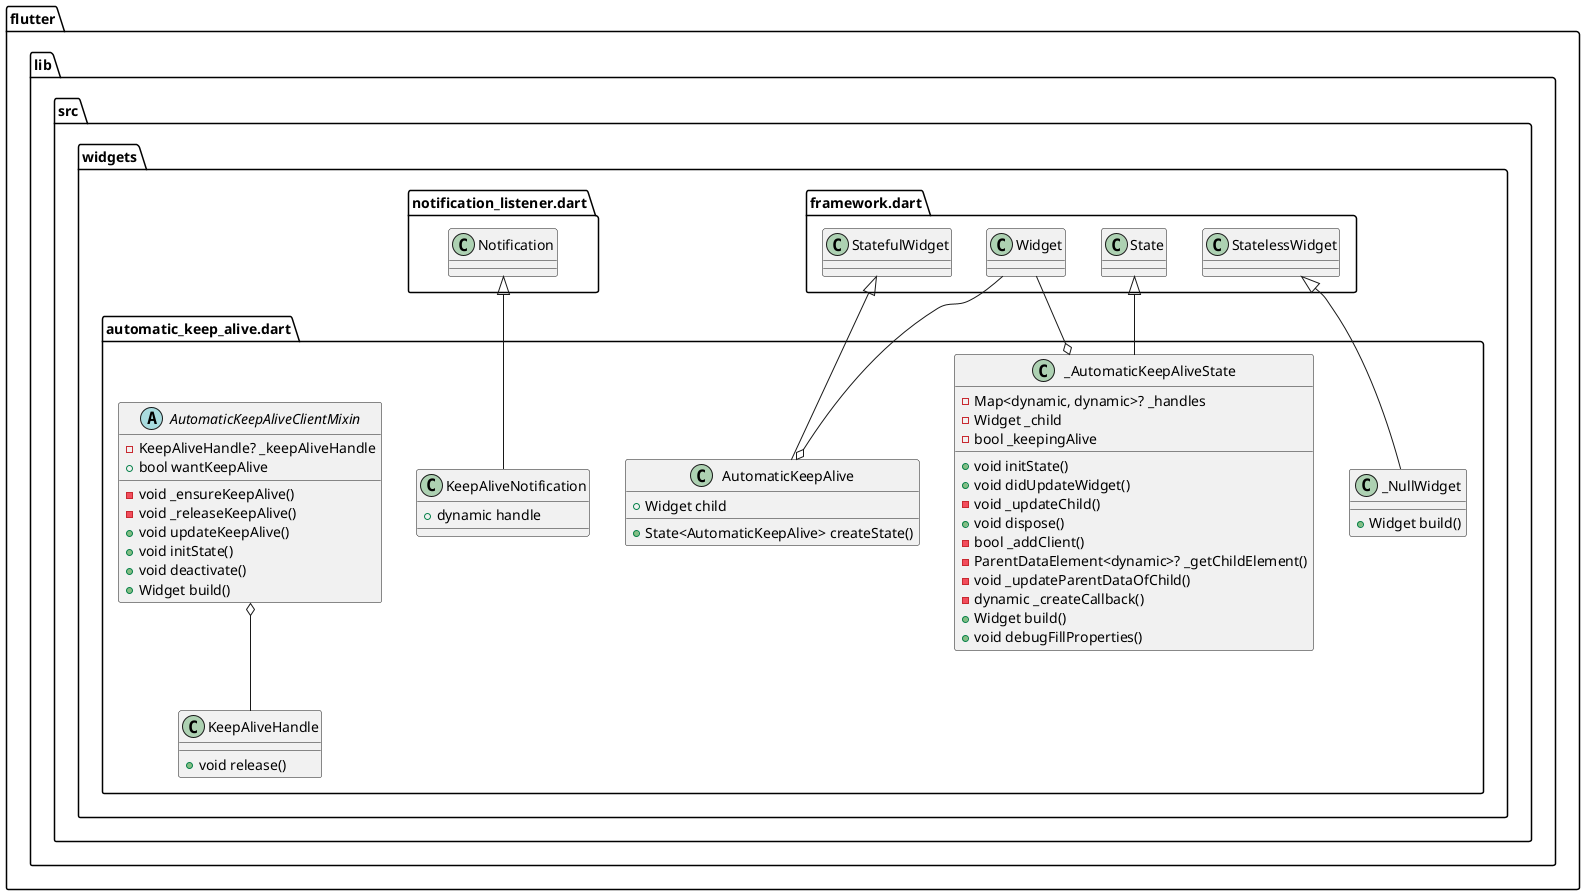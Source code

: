 @startuml
set namespaceSeparator ::

class "flutter::lib::src::widgets::automatic_keep_alive.dart::AutomaticKeepAlive" {
  +Widget child
  +State<AutomaticKeepAlive> createState()
}

"flutter::lib::src::widgets::automatic_keep_alive.dart::AutomaticKeepAlive" o-- "flutter::lib::src::widgets::framework.dart::Widget"
"flutter::lib::src::widgets::framework.dart::StatefulWidget" <|-- "flutter::lib::src::widgets::automatic_keep_alive.dart::AutomaticKeepAlive"

class "flutter::lib::src::widgets::automatic_keep_alive.dart::_AutomaticKeepAliveState" {
  -Map<dynamic, dynamic>? _handles
  -Widget _child
  -bool _keepingAlive
  +void initState()
  +void didUpdateWidget()
  -void _updateChild()
  +void dispose()
  -bool _addClient()
  -ParentDataElement<dynamic>? _getChildElement()
  -void _updateParentDataOfChild()
  -dynamic _createCallback()
  +Widget build()
  +void debugFillProperties()
}

"flutter::lib::src::widgets::automatic_keep_alive.dart::_AutomaticKeepAliveState" o-- "flutter::lib::src::widgets::framework.dart::Widget"
"flutter::lib::src::widgets::framework.dart::State" <|-- "flutter::lib::src::widgets::automatic_keep_alive.dart::_AutomaticKeepAliveState"

class "flutter::lib::src::widgets::automatic_keep_alive.dart::KeepAliveNotification" {
  +dynamic handle
}

"flutter::lib::src::widgets::notification_listener.dart::Notification" <|-- "flutter::lib::src::widgets::automatic_keep_alive.dart::KeepAliveNotification"

class "flutter::lib::src::widgets::automatic_keep_alive.dart::KeepAliveHandle" {
  +void release()
}

class "flutter::lib::src::widgets::automatic_keep_alive.dart::_NullWidget" {
  +Widget build()
}

"flutter::lib::src::widgets::framework.dart::StatelessWidget" <|-- "flutter::lib::src::widgets::automatic_keep_alive.dart::_NullWidget"

abstract class "flutter::lib::src::widgets::automatic_keep_alive.dart::AutomaticKeepAliveClientMixin" {
  -KeepAliveHandle? _keepAliveHandle
  +bool wantKeepAlive
  -void _ensureKeepAlive()
  -void _releaseKeepAlive()
  +void updateKeepAlive()
  +void initState()
  +void deactivate()
  +Widget build()
}

"flutter::lib::src::widgets::automatic_keep_alive.dart::AutomaticKeepAliveClientMixin" o-- "flutter::lib::src::widgets::automatic_keep_alive.dart::KeepAliveHandle"


@enduml